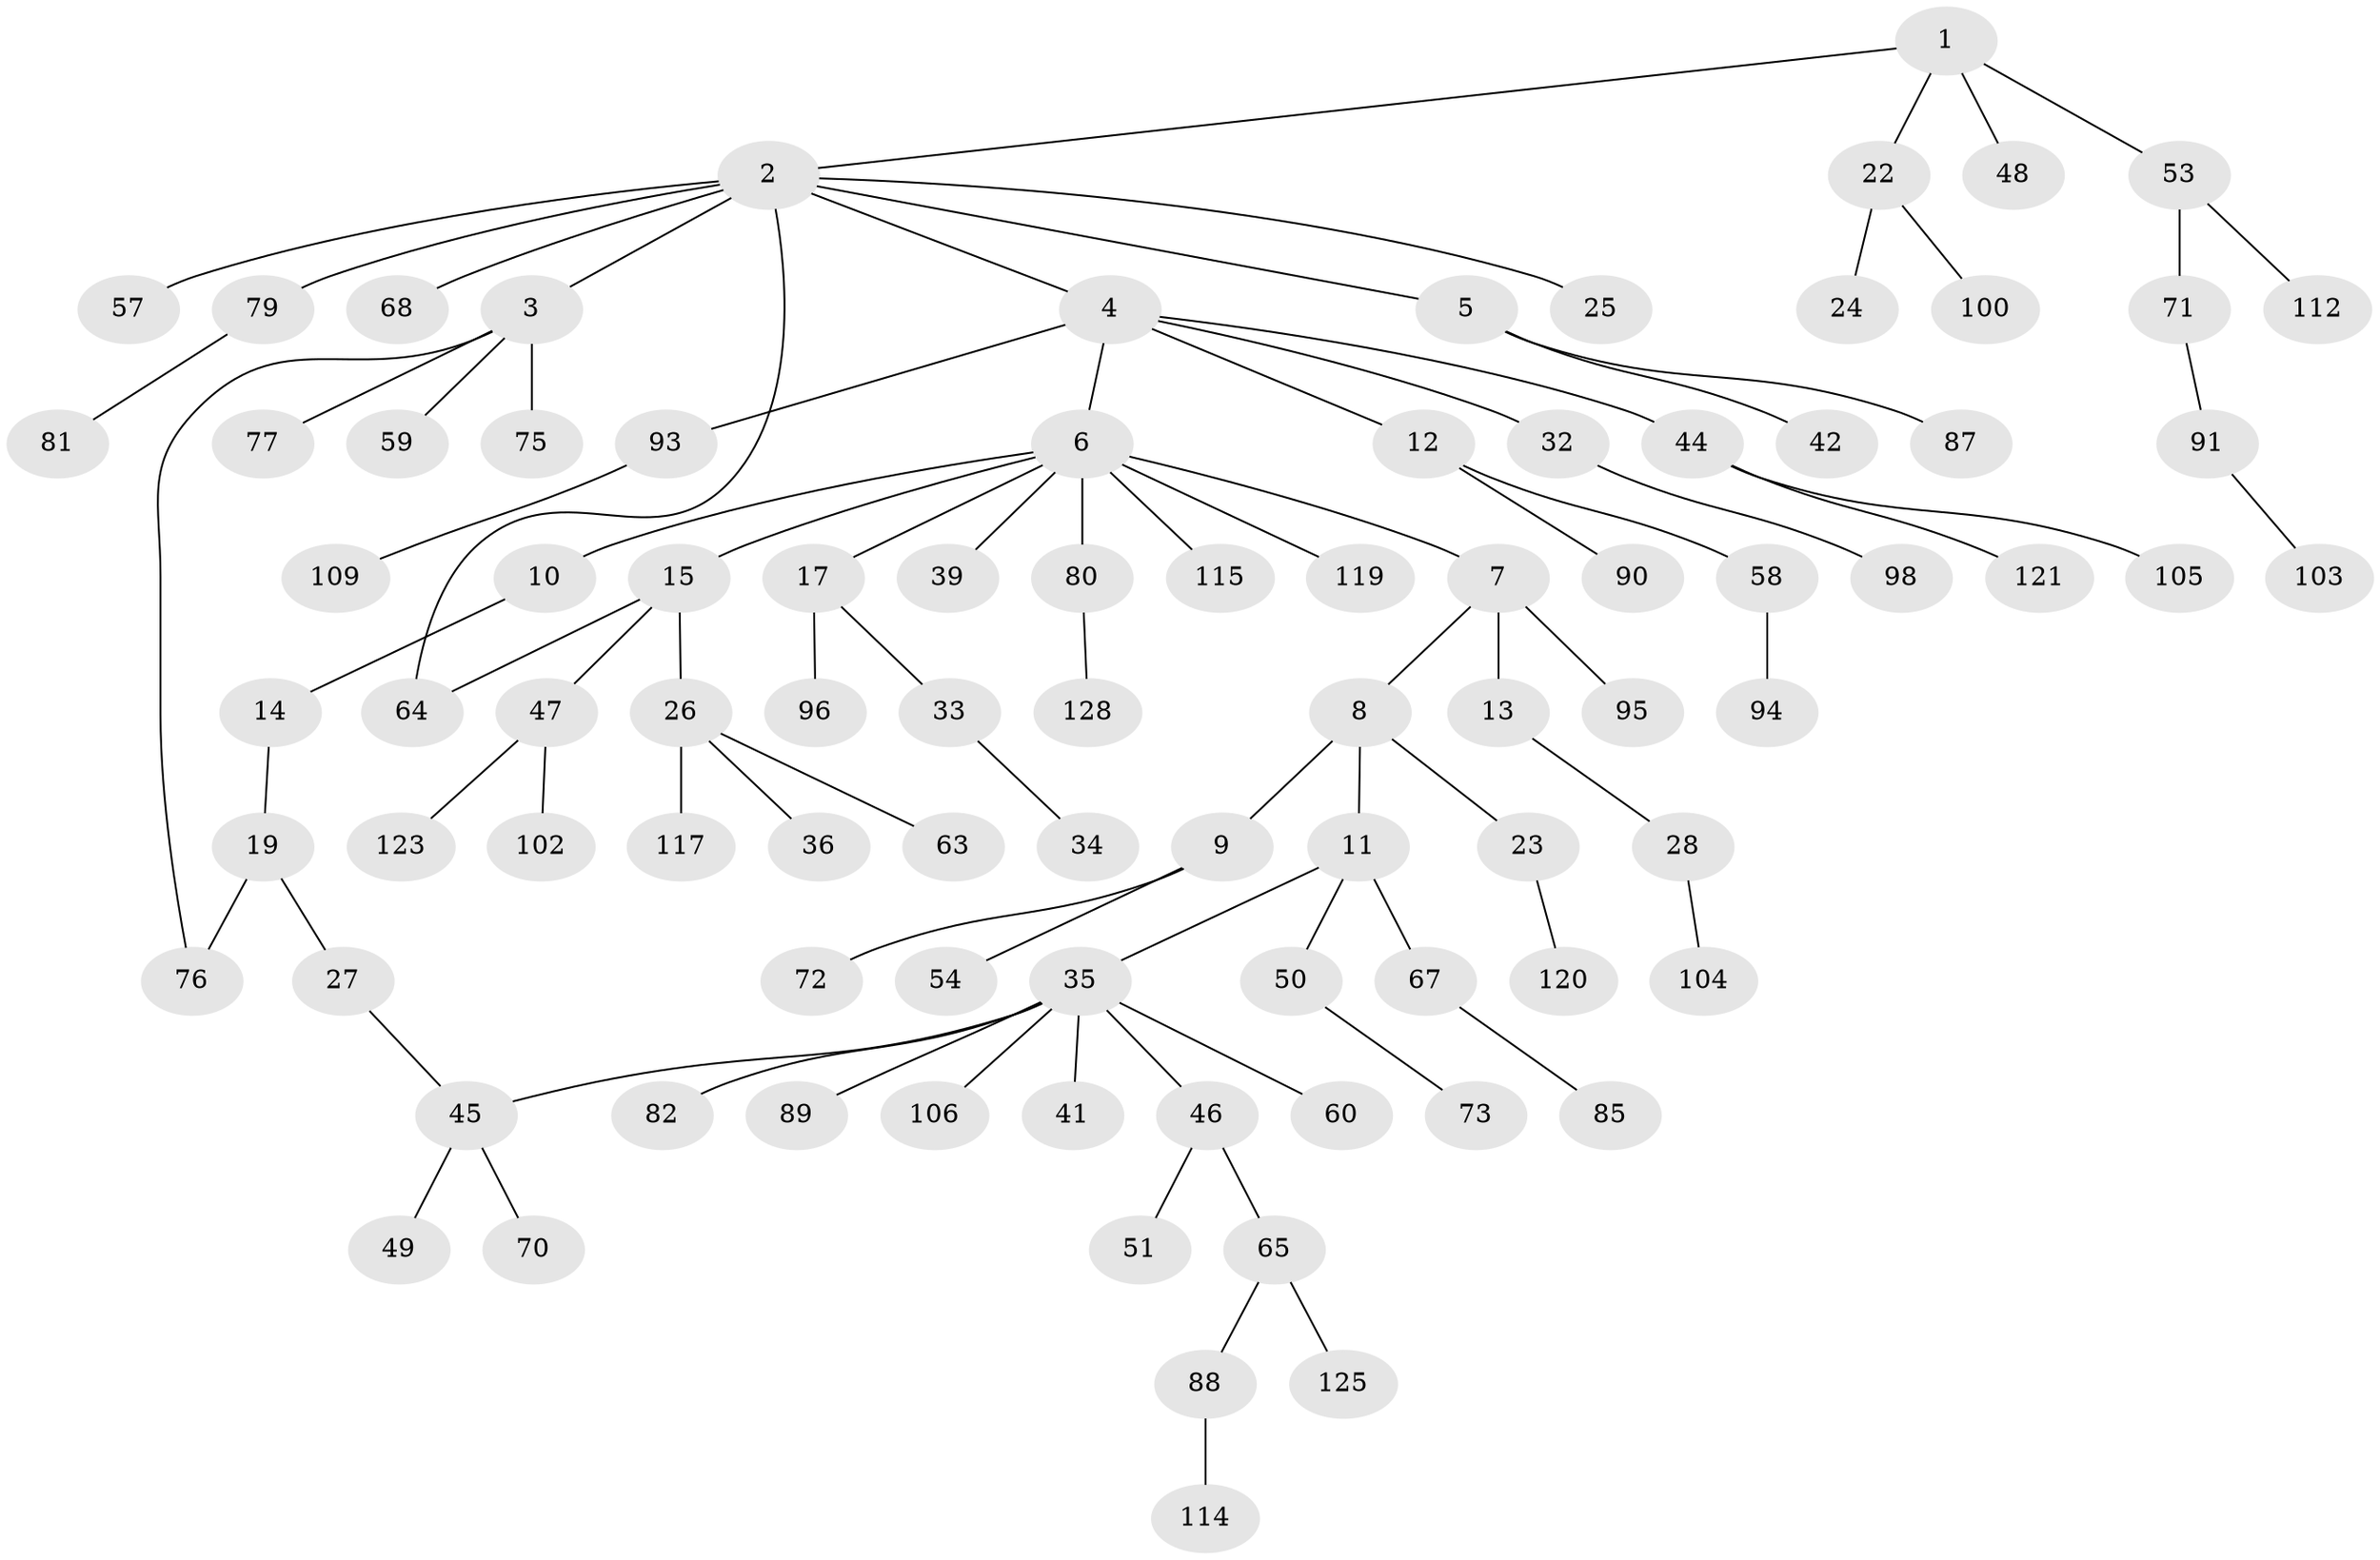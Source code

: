 // original degree distribution, {2: 0.2578125, 5: 0.0390625, 6: 0.03125, 3: 0.1171875, 9: 0.0078125, 4: 0.0546875, 1: 0.4921875}
// Generated by graph-tools (version 1.1) at 2025/41/03/06/25 10:41:29]
// undirected, 90 vertices, 92 edges
graph export_dot {
graph [start="1"]
  node [color=gray90,style=filled];
  1 [super="+16"];
  2 [super="+21"];
  3 [super="+101"];
  4;
  5 [super="+31"];
  6 [super="+78"];
  7 [super="+108"];
  8 [super="+118"];
  9 [super="+38"];
  10 [super="+52"];
  11 [super="+20"];
  12 [super="+18"];
  13;
  14 [super="+29"];
  15 [super="+40"];
  17 [super="+62"];
  19;
  22;
  23;
  24;
  25;
  26 [super="+30"];
  27;
  28;
  32 [super="+113"];
  33 [super="+55"];
  34;
  35 [super="+37"];
  36 [super="+111"];
  39 [super="+99"];
  41;
  42 [super="+43"];
  44 [super="+97"];
  45 [super="+56"];
  46 [super="+92"];
  47 [super="+74"];
  48 [super="+86"];
  49;
  50;
  51;
  53 [super="+61"];
  54;
  57 [super="+127"];
  58;
  59;
  60;
  63;
  64 [super="+66"];
  65 [super="+69"];
  67;
  68 [super="+84"];
  70 [super="+124"];
  71 [super="+126"];
  72;
  73;
  75;
  76 [super="+107"];
  77;
  79;
  80;
  81 [super="+83"];
  82;
  85;
  87 [super="+116"];
  88;
  89;
  90;
  91 [super="+110"];
  93;
  94;
  95;
  96;
  98;
  100;
  102;
  103;
  104;
  105;
  106;
  109;
  112;
  114;
  115;
  117;
  119;
  120 [super="+122"];
  121;
  123;
  125;
  128;
  1 -- 2;
  1 -- 48;
  1 -- 53;
  1 -- 22;
  2 -- 3;
  2 -- 4;
  2 -- 5;
  2 -- 64;
  2 -- 68;
  2 -- 25;
  2 -- 57;
  2 -- 79;
  3 -- 59;
  3 -- 75;
  3 -- 77;
  3 -- 76;
  4 -- 6;
  4 -- 12;
  4 -- 32;
  4 -- 44;
  4 -- 93;
  5 -- 87;
  5 -- 42;
  6 -- 7;
  6 -- 10;
  6 -- 15;
  6 -- 17;
  6 -- 39;
  6 -- 115;
  6 -- 119;
  6 -- 80;
  7 -- 8;
  7 -- 13;
  7 -- 95;
  8 -- 9;
  8 -- 11;
  8 -- 23;
  9 -- 72;
  9 -- 54;
  10 -- 14;
  11 -- 35;
  11 -- 50;
  11 -- 67;
  12 -- 90;
  12 -- 58;
  13 -- 28;
  14 -- 19;
  15 -- 26;
  15 -- 47;
  15 -- 64;
  17 -- 33;
  17 -- 96;
  19 -- 27;
  19 -- 76;
  22 -- 24;
  22 -- 100;
  23 -- 120;
  26 -- 117;
  26 -- 36;
  26 -- 63;
  27 -- 45;
  28 -- 104;
  32 -- 98;
  33 -- 34;
  35 -- 41;
  35 -- 60;
  35 -- 82;
  35 -- 89;
  35 -- 106;
  35 -- 45;
  35 -- 46;
  44 -- 121;
  44 -- 105;
  45 -- 49;
  45 -- 70;
  46 -- 51;
  46 -- 65;
  47 -- 102;
  47 -- 123;
  50 -- 73;
  53 -- 71;
  53 -- 112;
  58 -- 94;
  65 -- 88;
  65 -- 125;
  67 -- 85;
  71 -- 91;
  79 -- 81;
  80 -- 128;
  88 -- 114;
  91 -- 103;
  93 -- 109;
}
